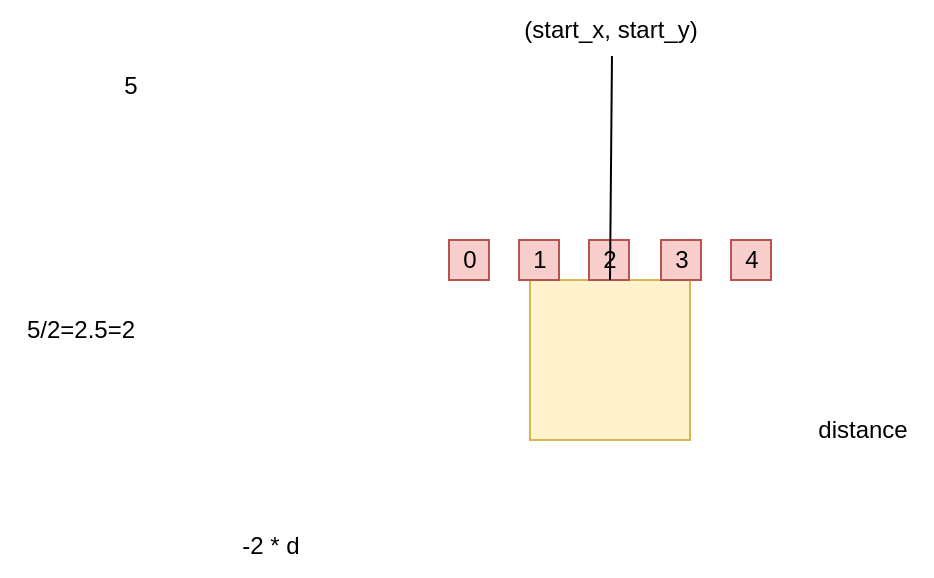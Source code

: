 <mxfile version="21.7.5" type="device">
  <diagram name="第 1 页" id="KZVqRWUC-f8N79dPGjzY">
    <mxGraphModel dx="717" dy="422" grid="1" gridSize="10" guides="1" tooltips="1" connect="1" arrows="1" fold="1" page="1" pageScale="1" pageWidth="827" pageHeight="1169" math="0" shadow="0">
      <root>
        <mxCell id="0" />
        <mxCell id="1" parent="0" />
        <mxCell id="YggGBTT3aEdpHH1SZN4f-1" value="" style="whiteSpace=wrap;html=1;aspect=fixed;fillColor=#fff2cc;strokeColor=#d6b656;" parent="1" vertex="1">
          <mxGeometry x="330" y="460" width="80" height="80" as="geometry" />
        </mxCell>
        <mxCell id="YggGBTT3aEdpHH1SZN4f-3" value="(start_x, start_y)" style="text;html=1;align=center;verticalAlign=middle;resizable=0;points=[];autosize=1;strokeColor=none;fillColor=none;" parent="1" vertex="1">
          <mxGeometry x="315" y="320" width="110" height="30" as="geometry" />
        </mxCell>
        <mxCell id="YggGBTT3aEdpHH1SZN4f-11" value="2" style="whiteSpace=wrap;html=1;aspect=fixed;fillColor=#f8cecc;strokeColor=#b85450;" parent="1" vertex="1">
          <mxGeometry x="359.5" y="440" width="20" height="20" as="geometry" />
        </mxCell>
        <mxCell id="YggGBTT3aEdpHH1SZN4f-12" value="" style="endArrow=none;html=1;rounded=0;entryX=0.509;entryY=0.933;entryDx=0;entryDy=0;entryPerimeter=0;" parent="1" target="YggGBTT3aEdpHH1SZN4f-3" edge="1">
          <mxGeometry width="50" height="50" relative="1" as="geometry">
            <mxPoint x="370" y="460" as="sourcePoint" />
            <mxPoint x="420" y="410" as="targetPoint" />
          </mxGeometry>
        </mxCell>
        <mxCell id="YggGBTT3aEdpHH1SZN4f-13" value="1" style="whiteSpace=wrap;html=1;aspect=fixed;fillColor=#f8cecc;strokeColor=#b85450;" parent="1" vertex="1">
          <mxGeometry x="324.5" y="440" width="20" height="20" as="geometry" />
        </mxCell>
        <mxCell id="YggGBTT3aEdpHH1SZN4f-14" value="0" style="whiteSpace=wrap;html=1;aspect=fixed;fillColor=#f8cecc;strokeColor=#b85450;" parent="1" vertex="1">
          <mxGeometry x="289.5" y="440" width="20" height="20" as="geometry" />
        </mxCell>
        <mxCell id="YggGBTT3aEdpHH1SZN4f-15" value="4" style="whiteSpace=wrap;html=1;aspect=fixed;fillColor=#f8cecc;strokeColor=#b85450;" parent="1" vertex="1">
          <mxGeometry x="430.5" y="440" width="20" height="20" as="geometry" />
        </mxCell>
        <mxCell id="YggGBTT3aEdpHH1SZN4f-16" value="3" style="whiteSpace=wrap;html=1;aspect=fixed;fillColor=#f8cecc;strokeColor=#b85450;" parent="1" vertex="1">
          <mxGeometry x="395.5" y="440" width="20" height="20" as="geometry" />
        </mxCell>
        <mxCell id="BqqK6h6ciMW0kYF_Xupo-2" value="5" style="text;html=1;align=center;verticalAlign=middle;resizable=0;points=[];autosize=1;strokeColor=none;fillColor=none;" vertex="1" parent="1">
          <mxGeometry x="115" y="348" width="30" height="30" as="geometry" />
        </mxCell>
        <mxCell id="BqqK6h6ciMW0kYF_Xupo-3" value="5/2=2.5=2" style="text;html=1;align=center;verticalAlign=middle;resizable=0;points=[];autosize=1;strokeColor=none;fillColor=none;" vertex="1" parent="1">
          <mxGeometry x="65" y="470" width="80" height="30" as="geometry" />
        </mxCell>
        <mxCell id="BqqK6h6ciMW0kYF_Xupo-4" value="-2 * d" style="text;html=1;align=center;verticalAlign=middle;resizable=0;points=[];autosize=1;strokeColor=none;fillColor=none;" vertex="1" parent="1">
          <mxGeometry x="175" y="578" width="50" height="30" as="geometry" />
        </mxCell>
        <mxCell id="BqqK6h6ciMW0kYF_Xupo-5" value="distance" style="text;html=1;align=center;verticalAlign=middle;resizable=0;points=[];autosize=1;strokeColor=none;fillColor=none;" vertex="1" parent="1">
          <mxGeometry x="461" y="520" width="70" height="30" as="geometry" />
        </mxCell>
      </root>
    </mxGraphModel>
  </diagram>
</mxfile>
